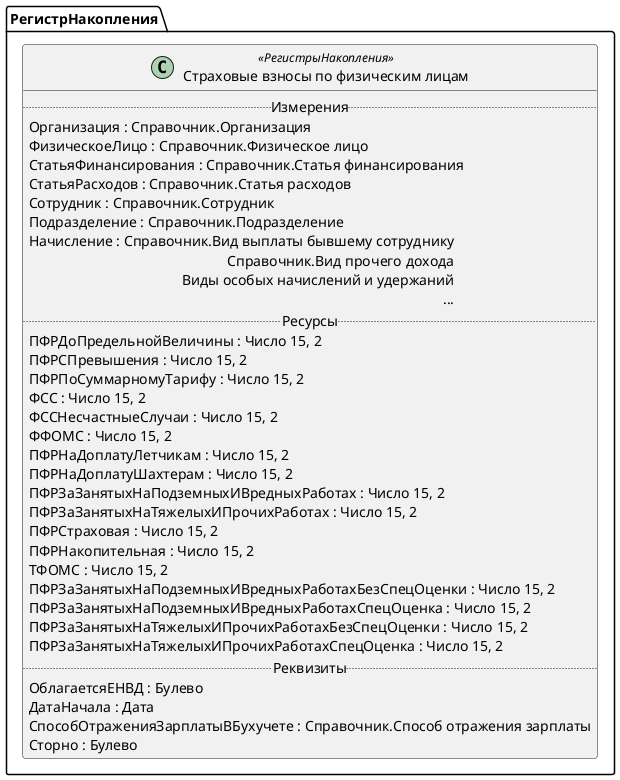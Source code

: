 ﻿@startuml СтраховыеВзносыПоФизическимЛицам
'!include templates.wsd
'..\include templates.wsd
class РегистрНакопления.СтраховыеВзносыПоФизическимЛицам as "Страховые взносы по физическим лицам" <<РегистрыНакопления>>
{
..Измерения..
Организация : Справочник.Организация
ФизическоеЛицо : Справочник.Физическое лицо
СтатьяФинансирования : Справочник.Статья финансирования
СтатьяРасходов : Справочник.Статья расходов
Сотрудник : Справочник.Сотрудник
Подразделение : Справочник.Подразделение
Начисление : Справочник.Вид выплаты бывшему сотруднику\rСправочник.Вид прочего дохода\rВиды особых начислений и удержаний\r...
..Ресурсы..
ПФРДоПредельнойВеличины : Число 15, 2
ПФРСПревышения : Число 15, 2
ПФРПоСуммарномуТарифу : Число 15, 2
ФСС : Число 15, 2
ФССНесчастныеСлучаи : Число 15, 2
ФФОМС : Число 15, 2
ПФРНаДоплатуЛетчикам : Число 15, 2
ПФРНаДоплатуШахтерам : Число 15, 2
ПФРЗаЗанятыхНаПодземныхИВредныхРаботах : Число 15, 2
ПФРЗаЗанятыхНаТяжелыхИПрочихРаботах : Число 15, 2
ПФРСтраховая : Число 15, 2
ПФРНакопительная : Число 15, 2
ТФОМС : Число 15, 2
ПФРЗаЗанятыхНаПодземныхИВредныхРаботахБезСпецОценки : Число 15, 2
ПФРЗаЗанятыхНаПодземныхИВредныхРаботахСпецОценка : Число 15, 2
ПФРЗаЗанятыхНаТяжелыхИПрочихРаботахБезСпецОценки : Число 15, 2
ПФРЗаЗанятыхНаТяжелыхИПрочихРаботахСпецОценка : Число 15, 2
..Реквизиты..
ОблагаетсяЕНВД : Булево
ДатаНачала : Дата
СпособОтраженияЗарплатыВБухучете : Справочник.Способ отражения зарплаты
Сторно : Булево
}
@enduml
